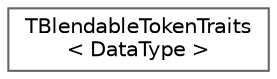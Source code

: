 digraph "Graphical Class Hierarchy"
{
 // INTERACTIVE_SVG=YES
 // LATEX_PDF_SIZE
  bgcolor="transparent";
  edge [fontname=Helvetica,fontsize=10,labelfontname=Helvetica,labelfontsize=10];
  node [fontname=Helvetica,fontsize=10,shape=box,height=0.2,width=0.4];
  rankdir="LR";
  Node0 [id="Node000000",label="TBlendableTokenTraits\l\< DataType \>",height=0.2,width=0.4,color="grey40", fillcolor="white", style="filled",URL="$d8/d41/structTBlendableTokenTraits.html",tooltip=" "];
}
